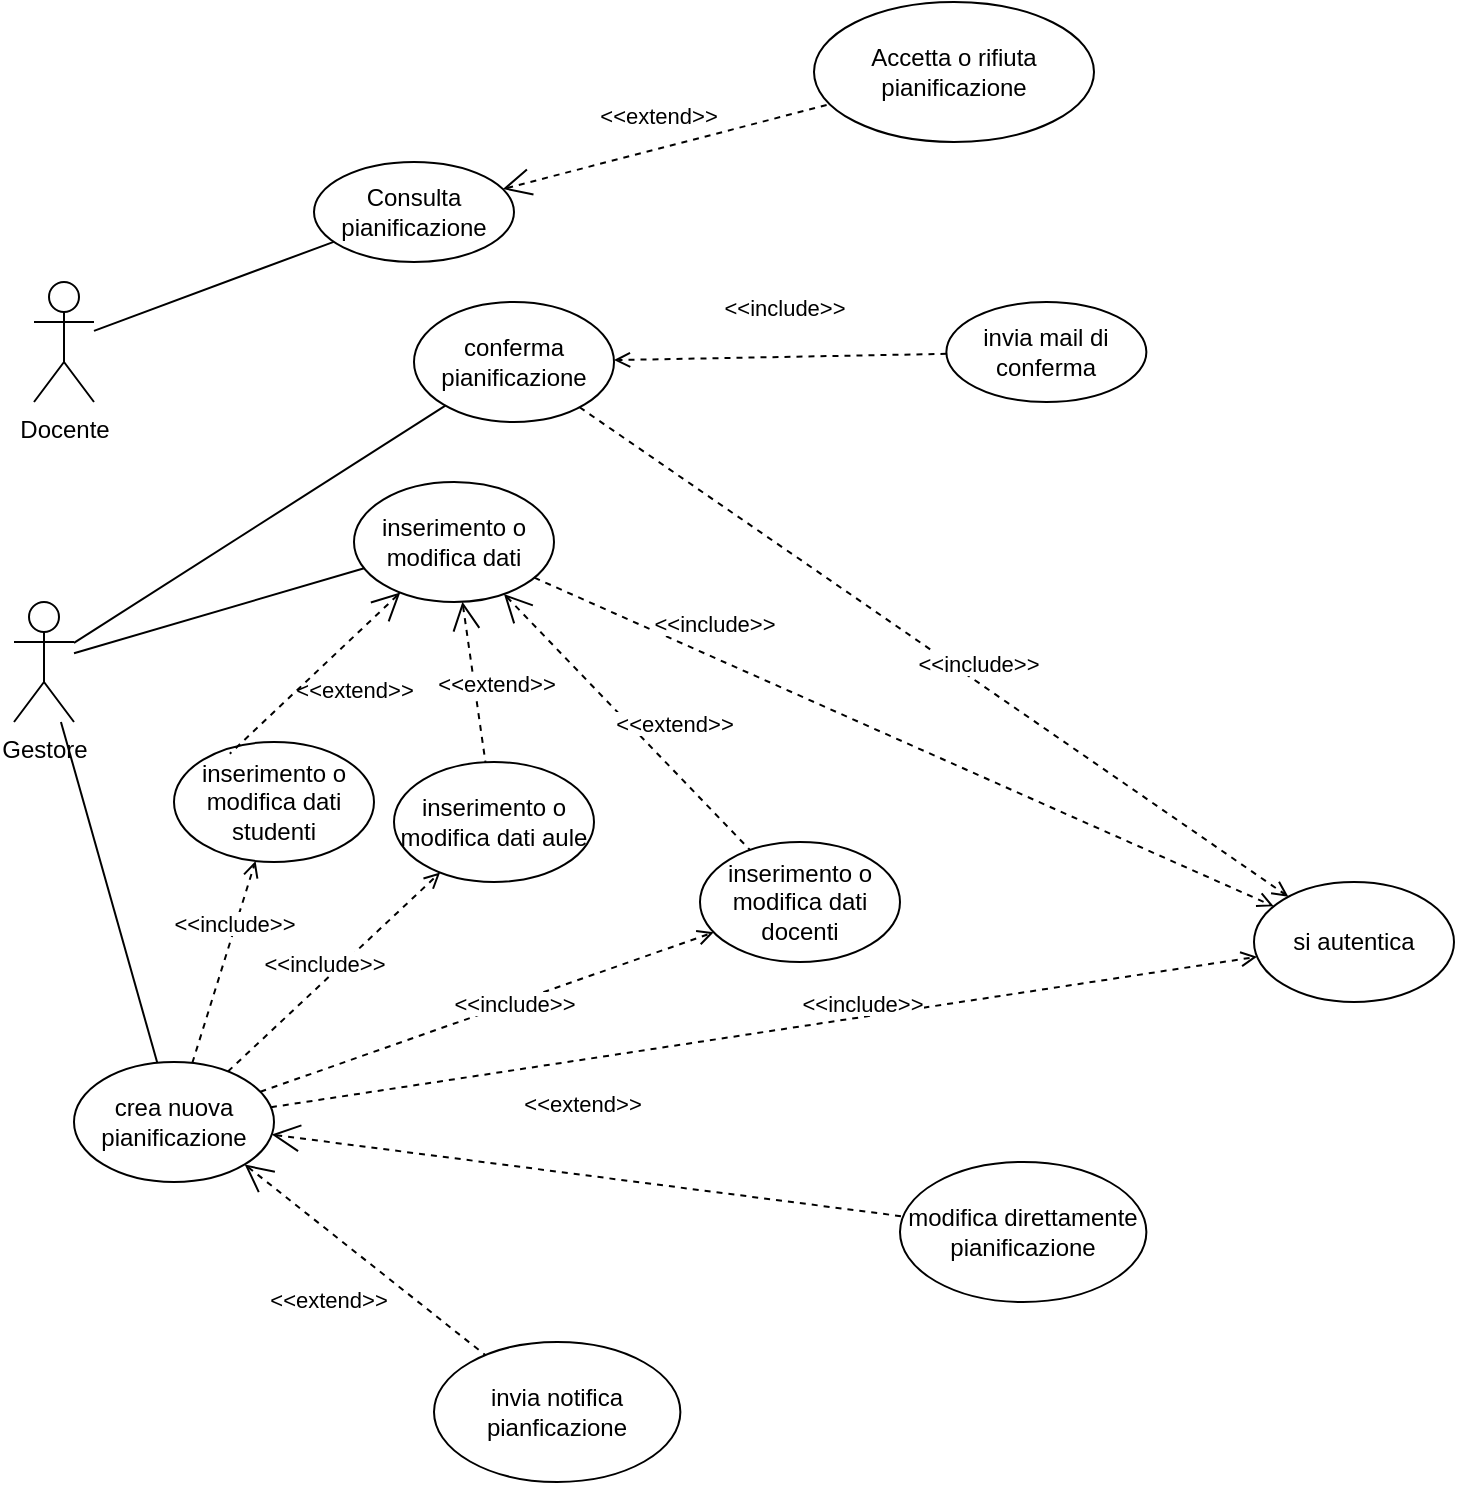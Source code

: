 <mxfile version="21.2.7" type="device">
  <diagram name="Pagina-1" id="uA-6mGCwtnhgFo6JVQZF">
    <mxGraphModel dx="989" dy="570" grid="1" gridSize="10" guides="1" tooltips="1" connect="1" arrows="1" fold="1" page="1" pageScale="1" pageWidth="1169" pageHeight="827" math="0" shadow="0">
      <root>
        <mxCell id="0" />
        <mxCell id="1" parent="0" />
        <mxCell id="rnG8M47KubaPDv6MhhIE-2" style="rounded=0;orthogonalLoop=1;jettySize=auto;html=1;endArrow=none;endFill=0;" edge="1" parent="1" source="rnG8M47KubaPDv6MhhIE-1" target="rnG8M47KubaPDv6MhhIE-3">
          <mxGeometry relative="1" as="geometry">
            <mxPoint x="240" y="190" as="targetPoint" />
          </mxGeometry>
        </mxCell>
        <mxCell id="rnG8M47KubaPDv6MhhIE-1" value="Docente" style="shape=umlActor;html=1;verticalLabelPosition=bottom;verticalAlign=top;align=center;" vertex="1" parent="1">
          <mxGeometry x="90" y="200" width="30" height="60" as="geometry" />
        </mxCell>
        <mxCell id="rnG8M47KubaPDv6MhhIE-3" value="Consulta pianificazione" style="ellipse;whiteSpace=wrap;html=1;" vertex="1" parent="1">
          <mxGeometry x="230" y="140" width="100" height="50" as="geometry" />
        </mxCell>
        <mxCell id="rnG8M47KubaPDv6MhhIE-4" value="&amp;lt;&amp;lt;extend&amp;gt;&amp;gt;" style="edgeStyle=none;html=1;startArrow=open;endArrow=none;startSize=12;verticalAlign=bottom;dashed=1;labelBackgroundColor=none;rounded=0;" edge="1" parent="1" source="rnG8M47KubaPDv6MhhIE-3" target="rnG8M47KubaPDv6MhhIE-5">
          <mxGeometry x="-0.031" y="7" width="160" relative="1" as="geometry">
            <mxPoint x="320" y="60" as="sourcePoint" />
            <mxPoint x="490" y="80" as="targetPoint" />
            <mxPoint as="offset" />
          </mxGeometry>
        </mxCell>
        <mxCell id="rnG8M47KubaPDv6MhhIE-5" value="Accetta o rifiuta pianificazione" style="ellipse;whiteSpace=wrap;html=1;" vertex="1" parent="1">
          <mxGeometry x="480" y="60" width="140" height="70" as="geometry" />
        </mxCell>
        <mxCell id="rnG8M47KubaPDv6MhhIE-7" value="Gestore" style="shape=umlActor;html=1;verticalLabelPosition=bottom;verticalAlign=top;align=center;" vertex="1" parent="1">
          <mxGeometry x="80" y="360" width="30" height="60" as="geometry" />
        </mxCell>
        <mxCell id="rnG8M47KubaPDv6MhhIE-12" style="rounded=0;orthogonalLoop=1;jettySize=auto;html=1;endArrow=none;endFill=0;" edge="1" parent="1" target="rnG8M47KubaPDv6MhhIE-13" source="rnG8M47KubaPDv6MhhIE-7">
          <mxGeometry relative="1" as="geometry">
            <mxPoint x="260" y="360" as="targetPoint" />
            <mxPoint x="140" y="438" as="sourcePoint" />
          </mxGeometry>
        </mxCell>
        <mxCell id="rnG8M47KubaPDv6MhhIE-13" value="crea nuova pianificazione" style="ellipse;whiteSpace=wrap;html=1;" vertex="1" parent="1">
          <mxGeometry x="110" y="590" width="100" height="60" as="geometry" />
        </mxCell>
        <mxCell id="rnG8M47KubaPDv6MhhIE-15" style="rounded=0;orthogonalLoop=1;jettySize=auto;html=1;endArrow=none;endFill=0;" edge="1" parent="1" source="rnG8M47KubaPDv6MhhIE-14" target="rnG8M47KubaPDv6MhhIE-7">
          <mxGeometry relative="1" as="geometry" />
        </mxCell>
        <mxCell id="rnG8M47KubaPDv6MhhIE-14" value="conferma pianificazione" style="ellipse;whiteSpace=wrap;html=1;" vertex="1" parent="1">
          <mxGeometry x="280" y="210" width="100" height="60" as="geometry" />
        </mxCell>
        <mxCell id="rnG8M47KubaPDv6MhhIE-17" value="&lt;span style=&quot;background-color: rgb(255, 255, 255);&quot;&gt;&amp;lt;&amp;lt;include&amp;gt;&amp;gt;&lt;/span&gt;" style="edgeStyle=none;html=1;endArrow=open;verticalAlign=bottom;dashed=1;labelBackgroundColor=none;rounded=0;" edge="1" parent="1" source="rnG8M47KubaPDv6MhhIE-13" target="rnG8M47KubaPDv6MhhIE-19">
          <mxGeometry x="0.197" y="-2" width="160" relative="1" as="geometry">
            <mxPoint x="370" y="260" as="sourcePoint" />
            <mxPoint x="580" y="320" as="targetPoint" />
            <mxPoint as="offset" />
          </mxGeometry>
        </mxCell>
        <mxCell id="rnG8M47KubaPDv6MhhIE-18" value="&lt;span style=&quot;background-color: rgb(255, 255, 255);&quot;&gt;&amp;lt;&amp;lt;include&amp;gt;&amp;gt;&lt;/span&gt;" style="edgeStyle=none;html=1;endArrow=open;verticalAlign=bottom;dashed=1;labelBackgroundColor=none;rounded=0;" edge="1" parent="1" source="rnG8M47KubaPDv6MhhIE-14" target="rnG8M47KubaPDv6MhhIE-19">
          <mxGeometry x="0.127" width="160" relative="1" as="geometry">
            <mxPoint x="390" y="414" as="sourcePoint" />
            <mxPoint x="580" y="350" as="targetPoint" />
            <mxPoint as="offset" />
          </mxGeometry>
        </mxCell>
        <mxCell id="rnG8M47KubaPDv6MhhIE-19" value="si autentica" style="ellipse;whiteSpace=wrap;html=1;" vertex="1" parent="1">
          <mxGeometry x="700" y="500" width="100" height="60" as="geometry" />
        </mxCell>
        <mxCell id="rnG8M47KubaPDv6MhhIE-20" value="&amp;lt;&amp;lt;include&amp;gt;&amp;gt;" style="edgeStyle=none;html=1;endArrow=open;verticalAlign=bottom;dashed=1;labelBackgroundColor=none;rounded=0;" edge="1" parent="1" source="rnG8M47KubaPDv6MhhIE-22" target="rnG8M47KubaPDv6MhhIE-14">
          <mxGeometry x="-0.024" y="-15" width="160" relative="1" as="geometry">
            <mxPoint x="440" y="570" as="sourcePoint" />
            <mxPoint x="617" y="346" as="targetPoint" />
            <mxPoint as="offset" />
          </mxGeometry>
        </mxCell>
        <mxCell id="rnG8M47KubaPDv6MhhIE-22" value="invia mail di conferma" style="ellipse;whiteSpace=wrap;html=1;" vertex="1" parent="1">
          <mxGeometry x="546.19" y="210" width="100" height="50" as="geometry" />
        </mxCell>
        <mxCell id="rnG8M47KubaPDv6MhhIE-25" value="modifica direttamente pianificazione" style="ellipse;whiteSpace=wrap;html=1;" vertex="1" parent="1">
          <mxGeometry x="523" y="640" width="123.19" height="70" as="geometry" />
        </mxCell>
        <mxCell id="rnG8M47KubaPDv6MhhIE-27" value="inserimento o modifica dati docenti" style="ellipse;whiteSpace=wrap;html=1;" vertex="1" parent="1">
          <mxGeometry x="423" y="480" width="100" height="60" as="geometry" />
        </mxCell>
        <mxCell id="rnG8M47KubaPDv6MhhIE-28" value="inserimento o modifica dati studenti" style="ellipse;whiteSpace=wrap;html=1;" vertex="1" parent="1">
          <mxGeometry x="160" y="430" width="100" height="60" as="geometry" />
        </mxCell>
        <mxCell id="rnG8M47KubaPDv6MhhIE-29" value="inserimento o modifica dati aule" style="ellipse;whiteSpace=wrap;html=1;" vertex="1" parent="1">
          <mxGeometry x="270" y="440" width="100" height="60" as="geometry" />
        </mxCell>
        <mxCell id="rnG8M47KubaPDv6MhhIE-31" value="&lt;span style=&quot;background-color: rgb(255, 255, 255);&quot;&gt;&amp;lt;&amp;lt;include&amp;gt;&amp;gt;&lt;/span&gt;" style="edgeStyle=none;html=1;endArrow=open;verticalAlign=bottom;dashed=1;labelBackgroundColor=none;rounded=0;" edge="1" parent="1" source="rnG8M47KubaPDv6MhhIE-13" target="rnG8M47KubaPDv6MhhIE-29">
          <mxGeometry x="-0.093" width="160" relative="1" as="geometry">
            <mxPoint x="150" y="559.31" as="sourcePoint" />
            <mxPoint x="310" y="559.31" as="targetPoint" />
            <mxPoint as="offset" />
          </mxGeometry>
        </mxCell>
        <mxCell id="rnG8M47KubaPDv6MhhIE-32" value="&lt;span style=&quot;background-color: rgb(255, 255, 255);&quot;&gt;&amp;lt;&amp;lt;include&amp;gt;&amp;gt;&lt;/span&gt;" style="edgeStyle=none;html=1;endArrow=open;verticalAlign=bottom;dashed=1;labelBackgroundColor=none;rounded=0;" edge="1" parent="1" source="rnG8M47KubaPDv6MhhIE-13" target="rnG8M47KubaPDv6MhhIE-28">
          <mxGeometry x="0.208" y="-2" width="160" relative="1" as="geometry">
            <mxPoint x="288" y="500" as="sourcePoint" />
            <mxPoint x="282" y="620" as="targetPoint" />
            <mxPoint as="offset" />
          </mxGeometry>
        </mxCell>
        <mxCell id="rnG8M47KubaPDv6MhhIE-33" value="&lt;span style=&quot;background-color: rgb(255, 255, 255);&quot;&gt;&amp;lt;&amp;lt;include&amp;gt;&amp;gt;&lt;/span&gt;" style="edgeStyle=none;html=1;endArrow=open;verticalAlign=bottom;dashed=1;labelBackgroundColor=none;rounded=0;" edge="1" parent="1" source="rnG8M47KubaPDv6MhhIE-13" target="rnG8M47KubaPDv6MhhIE-27">
          <mxGeometry x="0.092" y="-9" width="160" relative="1" as="geometry">
            <mxPoint x="298" y="510" as="sourcePoint" />
            <mxPoint x="292" y="630" as="targetPoint" />
            <mxPoint as="offset" />
          </mxGeometry>
        </mxCell>
        <mxCell id="rnG8M47KubaPDv6MhhIE-35" style="rounded=0;orthogonalLoop=1;jettySize=auto;html=1;endArrow=none;endFill=0;" edge="1" parent="1" source="rnG8M47KubaPDv6MhhIE-7" target="rnG8M47KubaPDv6MhhIE-38">
          <mxGeometry relative="1" as="geometry">
            <mxPoint x="263" y="460" as="targetPoint" />
            <mxPoint x="140" y="420" as="sourcePoint" />
          </mxGeometry>
        </mxCell>
        <mxCell id="rnG8M47KubaPDv6MhhIE-37" value="&amp;lt;&amp;lt;extend&amp;gt;&amp;gt;" style="edgeStyle=none;html=1;startArrow=open;endArrow=none;startSize=12;verticalAlign=bottom;dashed=1;labelBackgroundColor=none;rounded=0;" edge="1" parent="1" source="rnG8M47KubaPDv6MhhIE-13" target="rnG8M47KubaPDv6MhhIE-25">
          <mxGeometry x="-0.04" y="26" width="160" relative="1" as="geometry">
            <mxPoint x="630" y="540" as="sourcePoint" />
            <mxPoint x="790" y="540" as="targetPoint" />
            <mxPoint as="offset" />
          </mxGeometry>
        </mxCell>
        <mxCell id="rnG8M47KubaPDv6MhhIE-38" value="inserimento o modifica dati" style="ellipse;whiteSpace=wrap;html=1;" vertex="1" parent="1">
          <mxGeometry x="250" y="300" width="100" height="60" as="geometry" />
        </mxCell>
        <mxCell id="rnG8M47KubaPDv6MhhIE-39" value="&lt;span style=&quot;background-color: rgb(255, 255, 255);&quot;&gt;&amp;lt;&amp;lt;extend&amp;gt;&amp;gt;&lt;/span&gt;" style="edgeStyle=none;html=1;startArrow=open;endArrow=none;startSize=12;verticalAlign=bottom;dashed=1;labelBackgroundColor=none;rounded=0;" edge="1" parent="1" source="rnG8M47KubaPDv6MhhIE-38" target="rnG8M47KubaPDv6MhhIE-27">
          <mxGeometry x="0.265" y="10" width="160" relative="1" as="geometry">
            <mxPoint x="623" y="545" as="sourcePoint" />
            <mxPoint x="739" y="503" as="targetPoint" />
            <mxPoint as="offset" />
          </mxGeometry>
        </mxCell>
        <mxCell id="rnG8M47KubaPDv6MhhIE-40" value="&lt;span style=&quot;background-color: rgb(255, 255, 255);&quot;&gt;&amp;lt;&amp;lt;include&amp;gt;&amp;gt;&lt;/span&gt;" style="edgeStyle=none;html=1;endArrow=open;verticalAlign=bottom;dashed=1;labelBackgroundColor=none;rounded=0;" edge="1" parent="1" source="rnG8M47KubaPDv6MhhIE-38" target="rnG8M47KubaPDv6MhhIE-19">
          <mxGeometry x="-0.53" y="7" width="160" relative="1" as="geometry">
            <mxPoint x="580" y="530" as="sourcePoint" />
            <mxPoint x="580" y="435" as="targetPoint" />
            <mxPoint as="offset" />
          </mxGeometry>
        </mxCell>
        <mxCell id="rnG8M47KubaPDv6MhhIE-41" value="&amp;lt;&amp;lt;extend&amp;gt;&amp;gt;" style="edgeStyle=none;html=1;startArrow=open;endArrow=none;startSize=12;verticalAlign=bottom;dashed=1;labelBackgroundColor=none;rounded=0;entryX=0.279;entryY=0.098;entryDx=0;entryDy=0;entryPerimeter=0;" edge="1" parent="1" source="rnG8M47KubaPDv6MhhIE-38" target="rnG8M47KubaPDv6MhhIE-28">
          <mxGeometry x="-0.04" y="26" width="160" relative="1" as="geometry">
            <mxPoint x="228" y="509" as="sourcePoint" />
            <mxPoint x="292" y="521" as="targetPoint" />
            <mxPoint as="offset" />
          </mxGeometry>
        </mxCell>
        <mxCell id="rnG8M47KubaPDv6MhhIE-42" value="&lt;span style=&quot;background-color: rgb(255, 255, 255);&quot;&gt;&amp;lt;&amp;lt;extend&amp;gt;&amp;gt;&lt;/span&gt;" style="edgeStyle=none;html=1;startArrow=open;endArrow=none;startSize=12;verticalAlign=bottom;dashed=1;labelBackgroundColor=none;rounded=0;" edge="1" parent="1" source="rnG8M47KubaPDv6MhhIE-38" target="rnG8M47KubaPDv6MhhIE-29">
          <mxGeometry x="0.28" y="9" width="160" relative="1" as="geometry">
            <mxPoint x="238" y="519" as="sourcePoint" />
            <mxPoint x="302" y="531" as="targetPoint" />
            <mxPoint as="offset" />
          </mxGeometry>
        </mxCell>
        <mxCell id="rnG8M47KubaPDv6MhhIE-43" value="&amp;lt;&amp;lt;extend&amp;gt;&amp;gt;" style="edgeStyle=none;html=1;startArrow=open;endArrow=none;startSize=12;verticalAlign=bottom;dashed=1;labelBackgroundColor=none;rounded=0;exitX=1;exitY=1;exitDx=0;exitDy=0;" edge="1" parent="1" source="rnG8M47KubaPDv6MhhIE-13" target="rnG8M47KubaPDv6MhhIE-44">
          <mxGeometry x="0.043" y="-34" width="160" relative="1" as="geometry">
            <mxPoint x="218.5" y="650" as="sourcePoint" />
            <mxPoint x="341.5" y="778" as="targetPoint" />
            <mxPoint as="offset" />
          </mxGeometry>
        </mxCell>
        <mxCell id="rnG8M47KubaPDv6MhhIE-44" value="invia notifica pianficazione" style="ellipse;whiteSpace=wrap;html=1;" vertex="1" parent="1">
          <mxGeometry x="290" y="730" width="123.19" height="70" as="geometry" />
        </mxCell>
      </root>
    </mxGraphModel>
  </diagram>
</mxfile>
